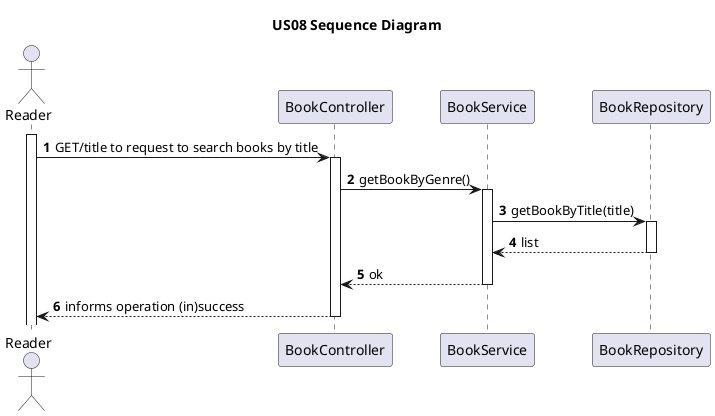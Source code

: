@startuml
'https://SubscriptionServicetuml.com/sequence-diagram

title US08 Sequence Diagram

autoactivate on
autonumber


actor "Reader" as user
participant "BookController" as ctrl
participant "BookService" as ser
participant "BookRepository" as repo
activate user


user -> ctrl: GET/title to request to search books by title
ctrl -> ser: getBookByGenre()
ser -> repo: getBookByTitle(title)
repo --> ser: list
ser --> ctrl: ok
ctrl -->user: informs operation (in)success


@enduml
